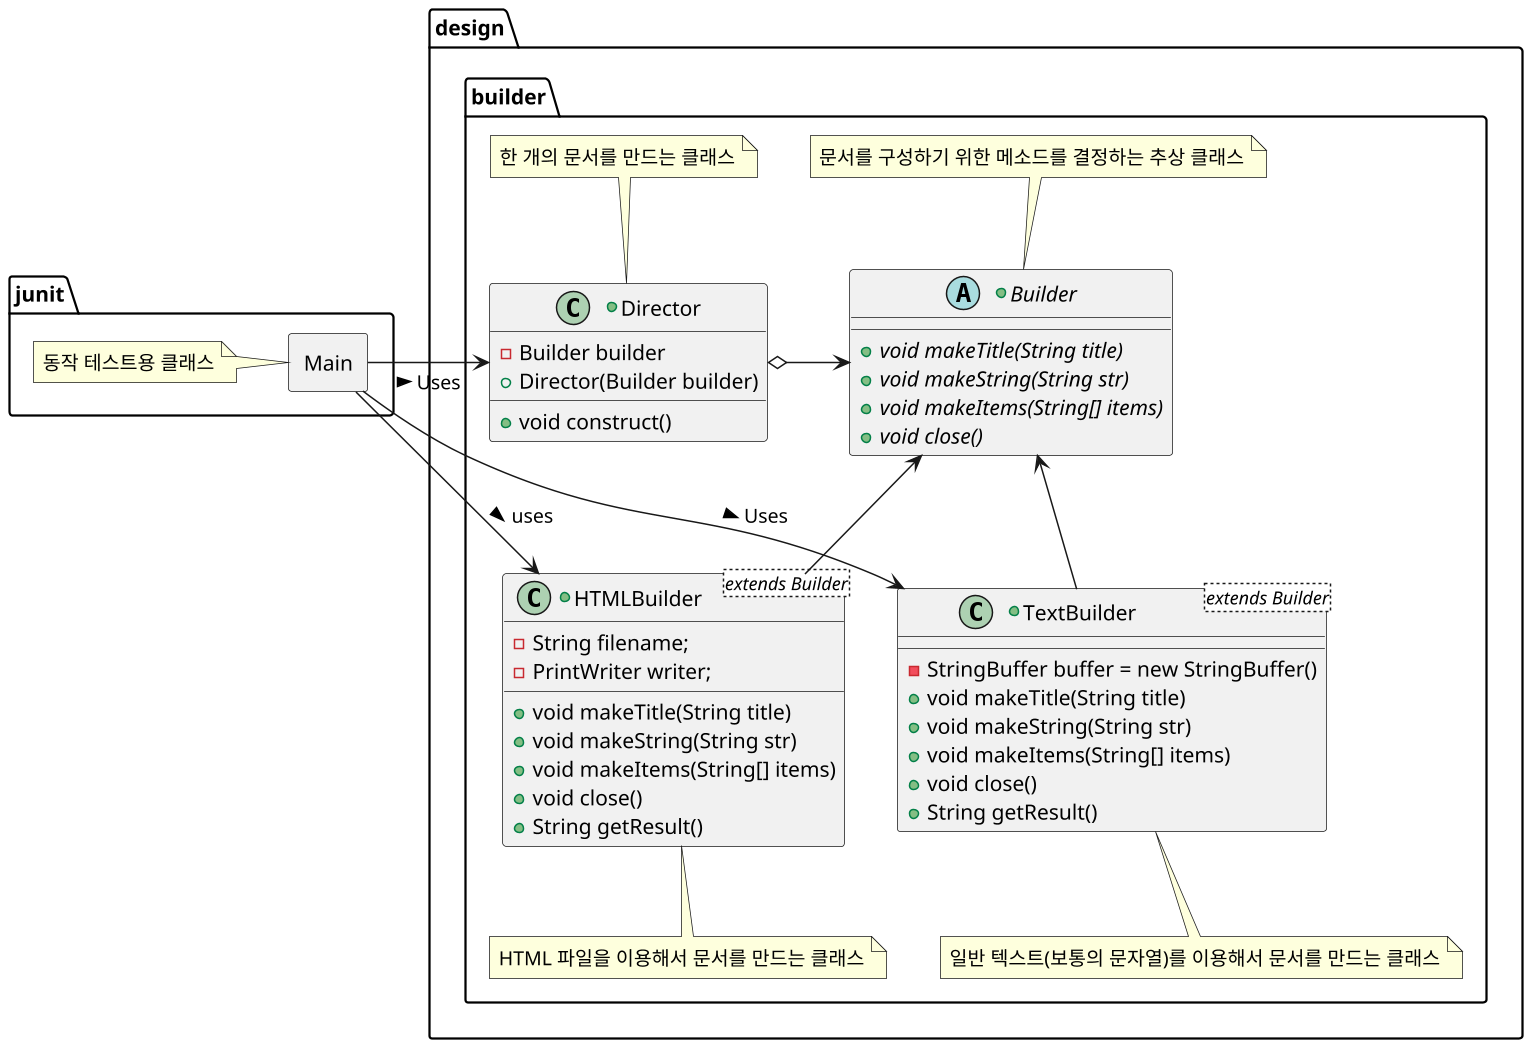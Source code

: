 @startuml Builder_Pattern
scale 1.5
allowmixing

package junit {
    rectangle Main
    note left of Main
        동작 테스트용 클래스
    end note
}

package design.builder {
    +abstract class Builder {
        +{abstract} void makeTitle(String title)
        +{abstract} void makeString(String str)
        +{abstract} void makeItems(String[] items)
        +{abstract} void close()
    }
    note top of Builder
        문서를 구성하기 위한 메소드를 결정하는 추상 클래스
    end note

    +class Director {
        -Builder builder
        {field}+Director(Builder builder)
        +void construct()
    }
    note top of Director
        한 개의 문서를 만드는 클래스
    end note

    +class HTMLBuilder <extends Builder> {
        -String filename;
        -PrintWriter writer;
        +void makeTitle(String title)
        +void makeString(String str)
        +void makeItems(String[] items)
        +void close()
        +String getResult()
    }
    note bottom of HTMLBuilder
        HTML 파일을 이용해서 문서를 만드는 클래스
    end note

    +class TextBuilder <extends Builder> {
        -StringBuffer buffer = new StringBuffer()
        +void makeTitle(String title)
        +void makeString(String str)
        +void makeItems(String[] items)
        +void close()
        +String getResult()
    }
    note bottom of TextBuilder
        일반 텍스트(보통의 문자열)를 이용해서 문서를 만드는 클래스
    end note
}

Main -right-> Director : Uses >
Director o-right-> Builder
TextBuilder -up-> Builder
HTMLBuilder -up-> Builder
Main --> TextBuilder : Uses >
Main --> HTMLBuilder : uses >

@enduml